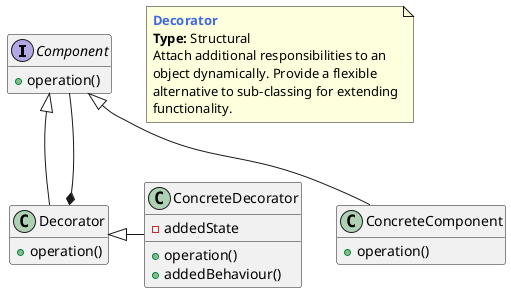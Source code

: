 /' DECORATOR '/

@startuml

interface Component {
    + operation()
}

class ConcreteComponent {
    + operation()
}

class Decorator {
    + operation()
}

class ConcreteDecorator {
    - addedState
    + operation()
    + addedBehaviour()
}

hide empty members

Component <|-- ConcreteComponent
Component <|-- Decorator
Component --* Decorator
Decorator <|- ConcreteDecorator

note as N1
    <b><color:royalBlue>Decorator</color></b>
    <b>Type:</b> Structural
    Attach additional responsibilities to an
    object dynamically. Provide a flexible
    alternative to sub-classing for extending
    functionality.
end note

@enduml
